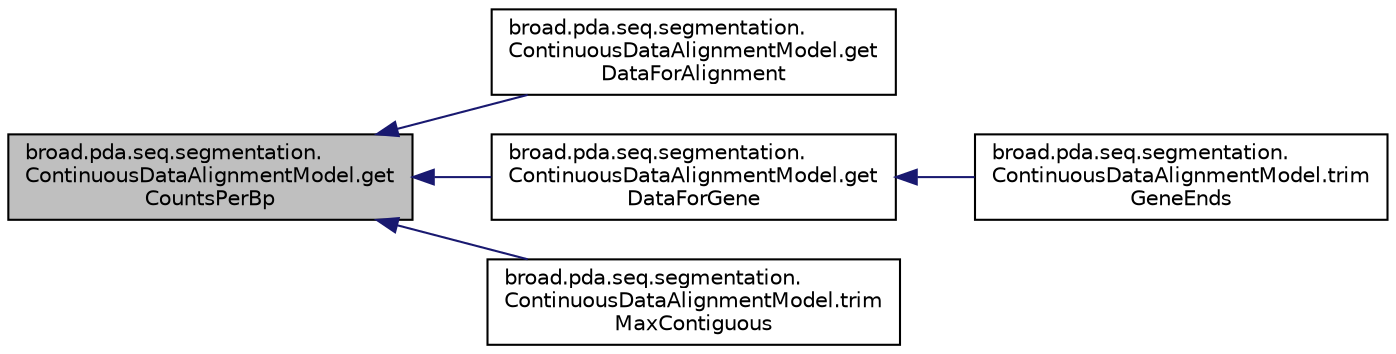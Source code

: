digraph "broad.pda.seq.segmentation.ContinuousDataAlignmentModel.getCountsPerBp"
{
  edge [fontname="Helvetica",fontsize="10",labelfontname="Helvetica",labelfontsize="10"];
  node [fontname="Helvetica",fontsize="10",shape=record];
  rankdir="LR";
  Node1 [label="broad.pda.seq.segmentation.\lContinuousDataAlignmentModel.get\lCountsPerBp",height=0.2,width=0.4,color="black", fillcolor="grey75", style="filled" fontcolor="black"];
  Node1 -> Node2 [dir="back",color="midnightblue",fontsize="10",style="solid"];
  Node2 [label="broad.pda.seq.segmentation.\lContinuousDataAlignmentModel.get\lDataForAlignment",height=0.2,width=0.4,color="black", fillcolor="white", style="filled",URL="$classbroad_1_1pda_1_1seq_1_1segmentation_1_1_continuous_data_alignment_model.html#af7d90fa931951069416e3ad235e99f37"];
  Node1 -> Node3 [dir="back",color="midnightblue",fontsize="10",style="solid"];
  Node3 [label="broad.pda.seq.segmentation.\lContinuousDataAlignmentModel.get\lDataForGene",height=0.2,width=0.4,color="black", fillcolor="white", style="filled",URL="$classbroad_1_1pda_1_1seq_1_1segmentation_1_1_continuous_data_alignment_model.html#a00cf5fa4275d363fa77bf05454e7909c"];
  Node3 -> Node4 [dir="back",color="midnightblue",fontsize="10",style="solid"];
  Node4 [label="broad.pda.seq.segmentation.\lContinuousDataAlignmentModel.trim\lGeneEnds",height=0.2,width=0.4,color="black", fillcolor="white", style="filled",URL="$classbroad_1_1pda_1_1seq_1_1segmentation_1_1_continuous_data_alignment_model.html#a1c47ee216d5f3910c63d01275e0a0634"];
  Node1 -> Node5 [dir="back",color="midnightblue",fontsize="10",style="solid"];
  Node5 [label="broad.pda.seq.segmentation.\lContinuousDataAlignmentModel.trim\lMaxContiguous",height=0.2,width=0.4,color="black", fillcolor="white", style="filled",URL="$classbroad_1_1pda_1_1seq_1_1segmentation_1_1_continuous_data_alignment_model.html#a859581141e70dd3ad658aa3fad127d32"];
}
